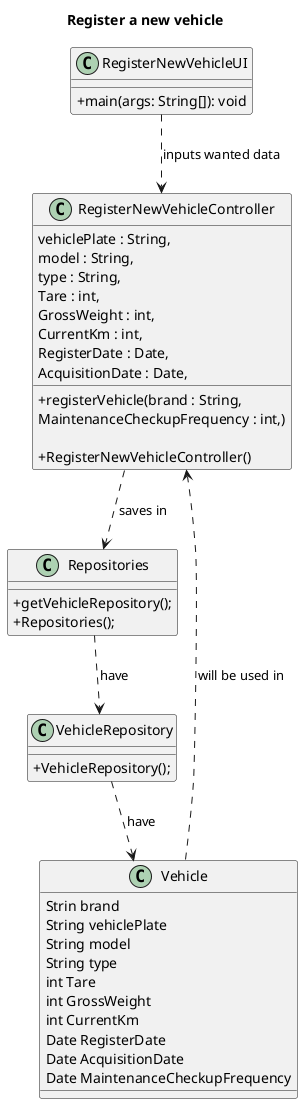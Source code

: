 @startuml
title Register a new vehicle

skinparam classAttributeIconSize 0


class RegisterNewVehicleController {
    + registerVehicle(brand : String,
                           vehiclePlate : String,
                           model : String,
                           type : String,
                           Tare : int,
                           GrossWeight : int,
                           CurrentKm : int,
                           RegisterDate : Date,
                           AcquisitionDate : Date,
                           MaintenanceCheckupFrequency : int,)

                           + RegisterNewVehicleController()
     }

class RegisterNewVehicleUI {
    +main(args: String[]): void
}

class Repositories{
    + getVehicleRepository();
    +Repositories();

}
class VehicleRepository{
    + VehicleRepository();
}

class Vehicle {
    Strin brand
    String vehiclePlate
    String model
    String type
    int Tare
    int GrossWeight
    int CurrentKm
    Date RegisterDate
    Date AcquisitionDate
    Date MaintenanceCheckupFrequency
}

RegisterNewVehicleUI ..> RegisterNewVehicleController : inputs wanted data
RegisterNewVehicleController ..> Repositories : «saves in»
Vehicle ..> RegisterNewVehicleController : will be used in
Repositories ..> VehicleRepository : have
VehicleRepository ..> Vehicle : have
@enduml